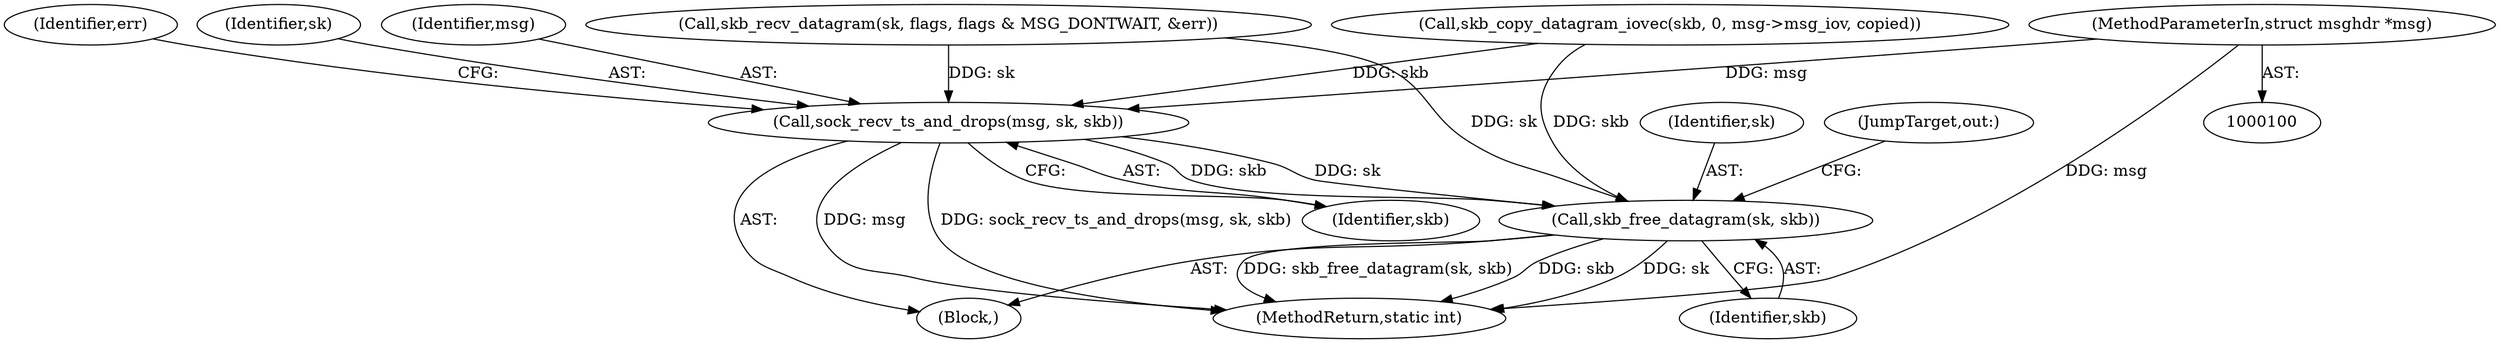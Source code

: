 digraph "0_linux_f3d3342602f8bcbf37d7c46641cb9bca7618eb1c_19@pointer" {
"1000103" [label="(MethodParameterIn,struct msghdr *msg)"];
"1000184" [label="(Call,sock_recv_ts_and_drops(msg, sk, skb))"];
"1000221" [label="(Call,skb_free_datagram(sk, skb))"];
"1000189" [label="(Identifier,err)"];
"1000106" [label="(Block,)"];
"1000186" [label="(Identifier,sk)"];
"1000185" [label="(Identifier,msg)"];
"1000174" [label="(Call,skb_copy_datagram_iovec(skb, 0, msg->msg_iov, copied))"];
"1000139" [label="(Call,skb_recv_datagram(sk, flags, flags & MSG_DONTWAIT, &err))"];
"1000222" [label="(Identifier,sk)"];
"1000224" [label="(JumpTarget,out:)"];
"1000227" [label="(MethodReturn,static int)"];
"1000103" [label="(MethodParameterIn,struct msghdr *msg)"];
"1000221" [label="(Call,skb_free_datagram(sk, skb))"];
"1000187" [label="(Identifier,skb)"];
"1000184" [label="(Call,sock_recv_ts_and_drops(msg, sk, skb))"];
"1000223" [label="(Identifier,skb)"];
"1000103" -> "1000100"  [label="AST: "];
"1000103" -> "1000227"  [label="DDG: msg"];
"1000103" -> "1000184"  [label="DDG: msg"];
"1000184" -> "1000106"  [label="AST: "];
"1000184" -> "1000187"  [label="CFG: "];
"1000185" -> "1000184"  [label="AST: "];
"1000186" -> "1000184"  [label="AST: "];
"1000187" -> "1000184"  [label="AST: "];
"1000189" -> "1000184"  [label="CFG: "];
"1000184" -> "1000227"  [label="DDG: msg"];
"1000184" -> "1000227"  [label="DDG: sock_recv_ts_and_drops(msg, sk, skb)"];
"1000139" -> "1000184"  [label="DDG: sk"];
"1000174" -> "1000184"  [label="DDG: skb"];
"1000184" -> "1000221"  [label="DDG: sk"];
"1000184" -> "1000221"  [label="DDG: skb"];
"1000221" -> "1000106"  [label="AST: "];
"1000221" -> "1000223"  [label="CFG: "];
"1000222" -> "1000221"  [label="AST: "];
"1000223" -> "1000221"  [label="AST: "];
"1000224" -> "1000221"  [label="CFG: "];
"1000221" -> "1000227"  [label="DDG: skb_free_datagram(sk, skb)"];
"1000221" -> "1000227"  [label="DDG: skb"];
"1000221" -> "1000227"  [label="DDG: sk"];
"1000139" -> "1000221"  [label="DDG: sk"];
"1000174" -> "1000221"  [label="DDG: skb"];
}
